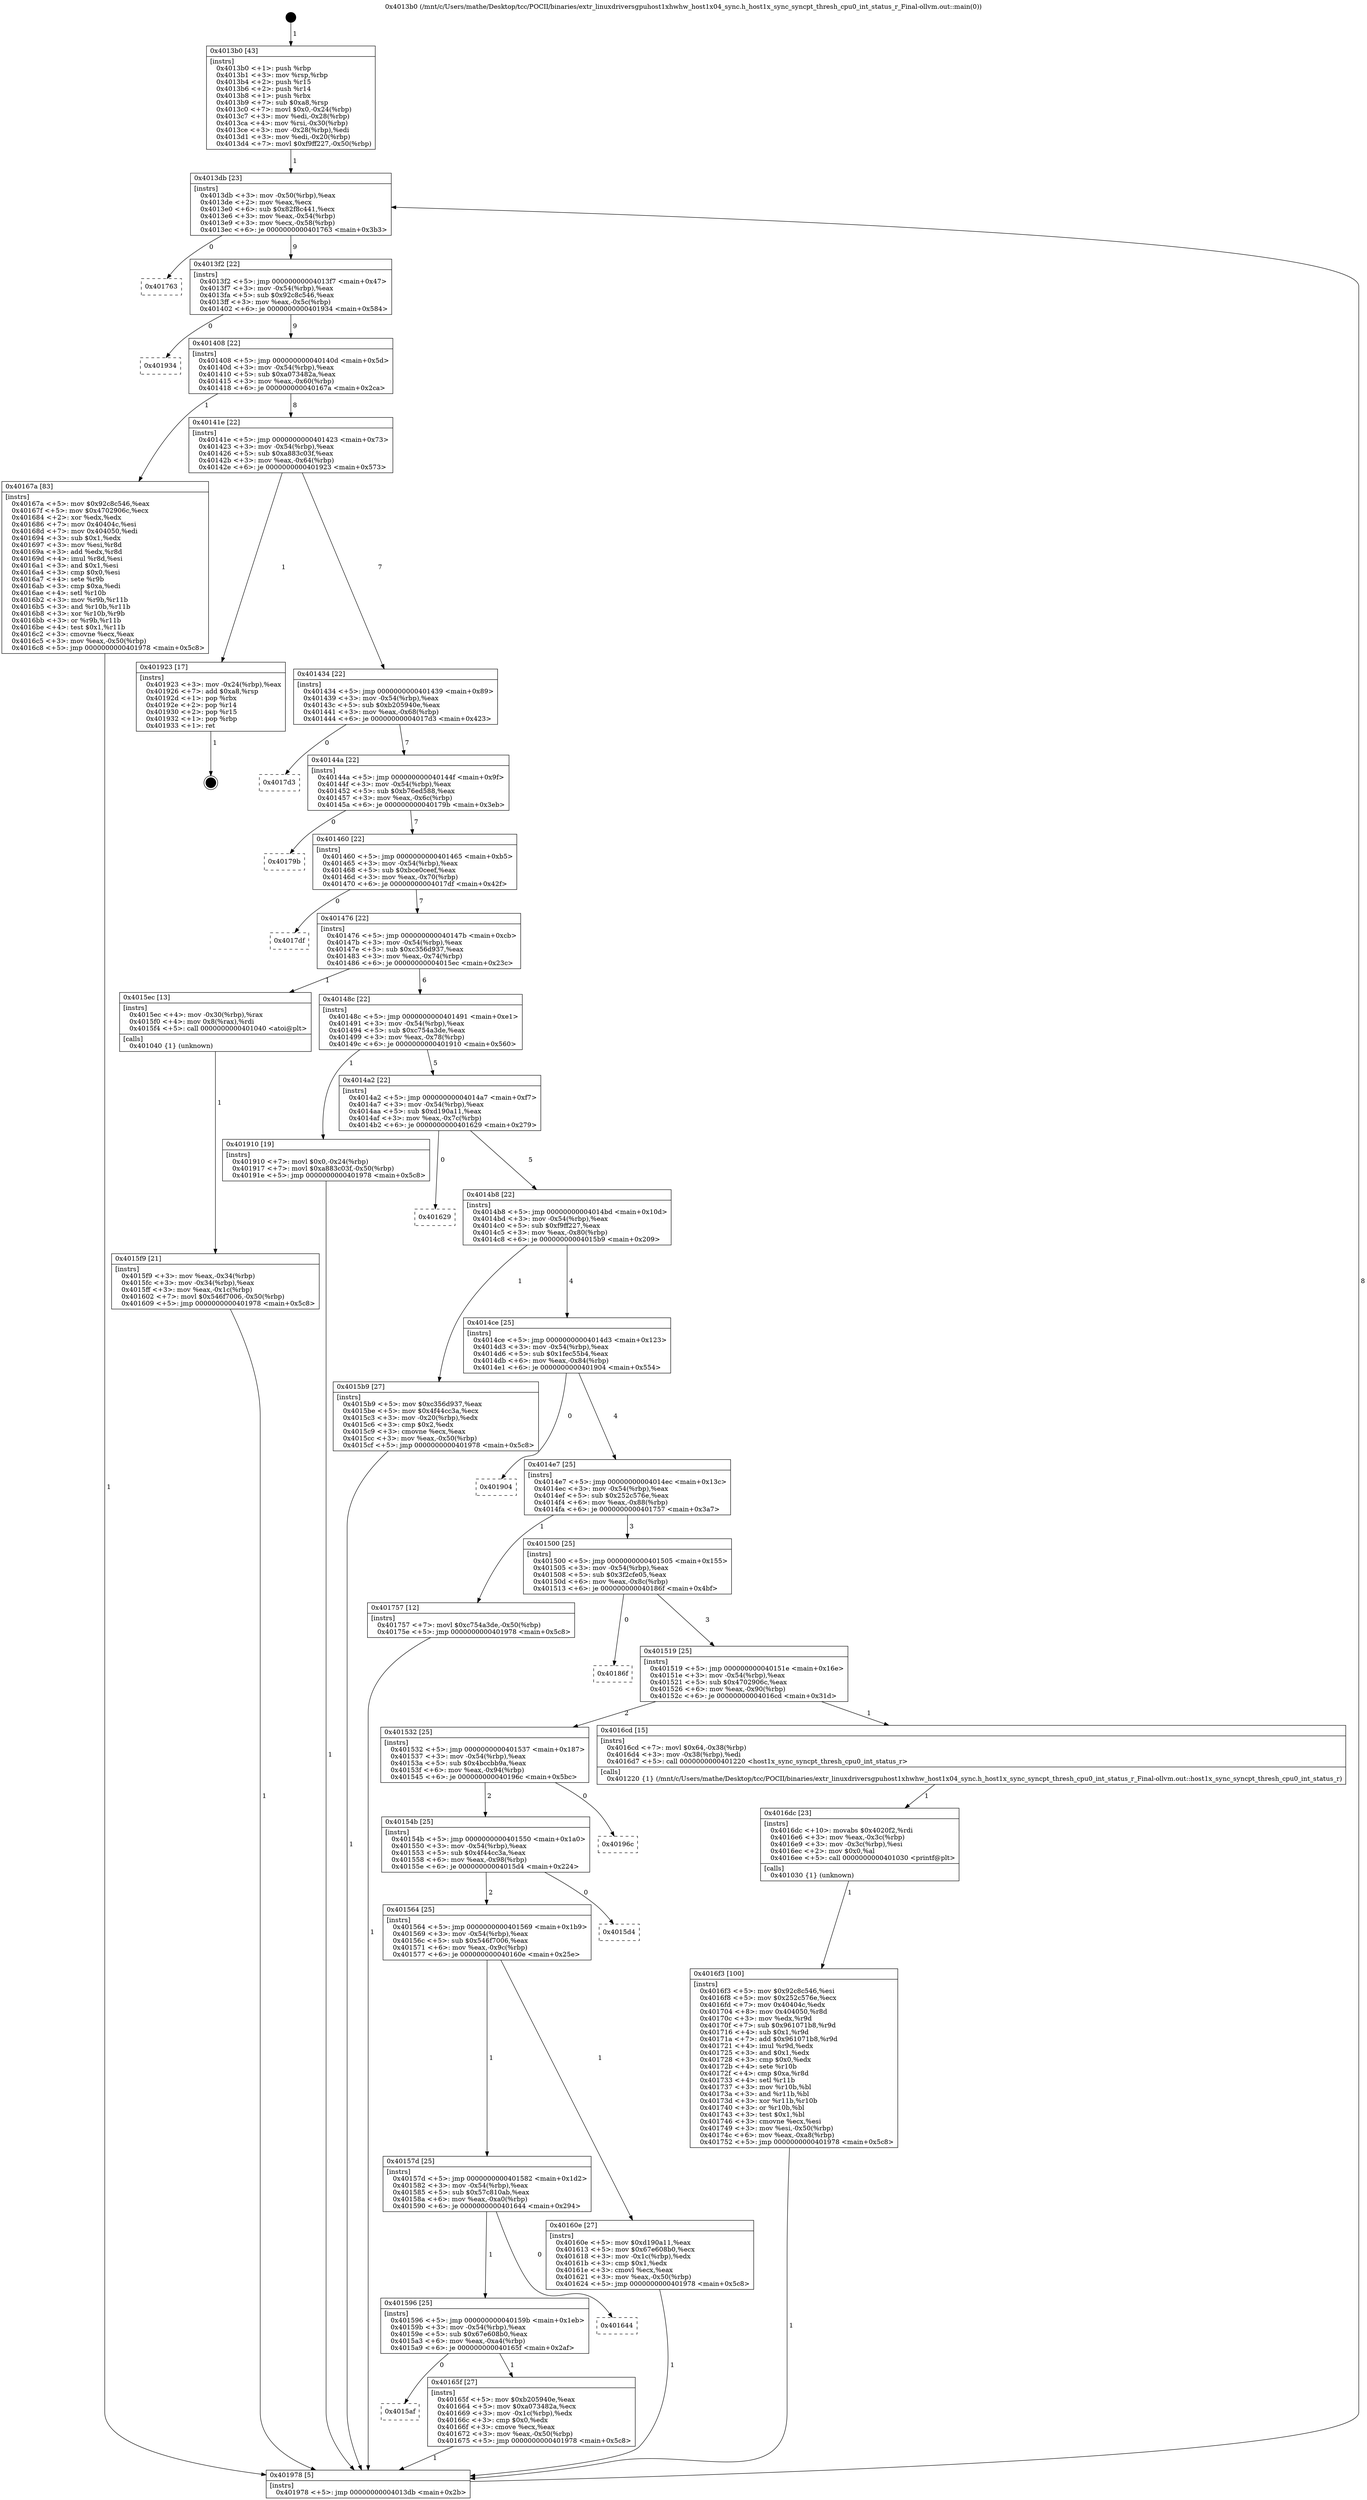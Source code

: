digraph "0x4013b0" {
  label = "0x4013b0 (/mnt/c/Users/mathe/Desktop/tcc/POCII/binaries/extr_linuxdriversgpuhost1xhwhw_host1x04_sync.h_host1x_sync_syncpt_thresh_cpu0_int_status_r_Final-ollvm.out::main(0))"
  labelloc = "t"
  node[shape=record]

  Entry [label="",width=0.3,height=0.3,shape=circle,fillcolor=black,style=filled]
  "0x4013db" [label="{
     0x4013db [23]\l
     | [instrs]\l
     &nbsp;&nbsp;0x4013db \<+3\>: mov -0x50(%rbp),%eax\l
     &nbsp;&nbsp;0x4013de \<+2\>: mov %eax,%ecx\l
     &nbsp;&nbsp;0x4013e0 \<+6\>: sub $0x82f8c441,%ecx\l
     &nbsp;&nbsp;0x4013e6 \<+3\>: mov %eax,-0x54(%rbp)\l
     &nbsp;&nbsp;0x4013e9 \<+3\>: mov %ecx,-0x58(%rbp)\l
     &nbsp;&nbsp;0x4013ec \<+6\>: je 0000000000401763 \<main+0x3b3\>\l
  }"]
  "0x401763" [label="{
     0x401763\l
  }", style=dashed]
  "0x4013f2" [label="{
     0x4013f2 [22]\l
     | [instrs]\l
     &nbsp;&nbsp;0x4013f2 \<+5\>: jmp 00000000004013f7 \<main+0x47\>\l
     &nbsp;&nbsp;0x4013f7 \<+3\>: mov -0x54(%rbp),%eax\l
     &nbsp;&nbsp;0x4013fa \<+5\>: sub $0x92c8c546,%eax\l
     &nbsp;&nbsp;0x4013ff \<+3\>: mov %eax,-0x5c(%rbp)\l
     &nbsp;&nbsp;0x401402 \<+6\>: je 0000000000401934 \<main+0x584\>\l
  }"]
  Exit [label="",width=0.3,height=0.3,shape=circle,fillcolor=black,style=filled,peripheries=2]
  "0x401934" [label="{
     0x401934\l
  }", style=dashed]
  "0x401408" [label="{
     0x401408 [22]\l
     | [instrs]\l
     &nbsp;&nbsp;0x401408 \<+5\>: jmp 000000000040140d \<main+0x5d\>\l
     &nbsp;&nbsp;0x40140d \<+3\>: mov -0x54(%rbp),%eax\l
     &nbsp;&nbsp;0x401410 \<+5\>: sub $0xa073482a,%eax\l
     &nbsp;&nbsp;0x401415 \<+3\>: mov %eax,-0x60(%rbp)\l
     &nbsp;&nbsp;0x401418 \<+6\>: je 000000000040167a \<main+0x2ca\>\l
  }"]
  "0x4016f3" [label="{
     0x4016f3 [100]\l
     | [instrs]\l
     &nbsp;&nbsp;0x4016f3 \<+5\>: mov $0x92c8c546,%esi\l
     &nbsp;&nbsp;0x4016f8 \<+5\>: mov $0x252c576e,%ecx\l
     &nbsp;&nbsp;0x4016fd \<+7\>: mov 0x40404c,%edx\l
     &nbsp;&nbsp;0x401704 \<+8\>: mov 0x404050,%r8d\l
     &nbsp;&nbsp;0x40170c \<+3\>: mov %edx,%r9d\l
     &nbsp;&nbsp;0x40170f \<+7\>: sub $0x961071b8,%r9d\l
     &nbsp;&nbsp;0x401716 \<+4\>: sub $0x1,%r9d\l
     &nbsp;&nbsp;0x40171a \<+7\>: add $0x961071b8,%r9d\l
     &nbsp;&nbsp;0x401721 \<+4\>: imul %r9d,%edx\l
     &nbsp;&nbsp;0x401725 \<+3\>: and $0x1,%edx\l
     &nbsp;&nbsp;0x401728 \<+3\>: cmp $0x0,%edx\l
     &nbsp;&nbsp;0x40172b \<+4\>: sete %r10b\l
     &nbsp;&nbsp;0x40172f \<+4\>: cmp $0xa,%r8d\l
     &nbsp;&nbsp;0x401733 \<+4\>: setl %r11b\l
     &nbsp;&nbsp;0x401737 \<+3\>: mov %r10b,%bl\l
     &nbsp;&nbsp;0x40173a \<+3\>: and %r11b,%bl\l
     &nbsp;&nbsp;0x40173d \<+3\>: xor %r11b,%r10b\l
     &nbsp;&nbsp;0x401740 \<+3\>: or %r10b,%bl\l
     &nbsp;&nbsp;0x401743 \<+3\>: test $0x1,%bl\l
     &nbsp;&nbsp;0x401746 \<+3\>: cmovne %ecx,%esi\l
     &nbsp;&nbsp;0x401749 \<+3\>: mov %esi,-0x50(%rbp)\l
     &nbsp;&nbsp;0x40174c \<+6\>: mov %eax,-0xa8(%rbp)\l
     &nbsp;&nbsp;0x401752 \<+5\>: jmp 0000000000401978 \<main+0x5c8\>\l
  }"]
  "0x40167a" [label="{
     0x40167a [83]\l
     | [instrs]\l
     &nbsp;&nbsp;0x40167a \<+5\>: mov $0x92c8c546,%eax\l
     &nbsp;&nbsp;0x40167f \<+5\>: mov $0x4702906c,%ecx\l
     &nbsp;&nbsp;0x401684 \<+2\>: xor %edx,%edx\l
     &nbsp;&nbsp;0x401686 \<+7\>: mov 0x40404c,%esi\l
     &nbsp;&nbsp;0x40168d \<+7\>: mov 0x404050,%edi\l
     &nbsp;&nbsp;0x401694 \<+3\>: sub $0x1,%edx\l
     &nbsp;&nbsp;0x401697 \<+3\>: mov %esi,%r8d\l
     &nbsp;&nbsp;0x40169a \<+3\>: add %edx,%r8d\l
     &nbsp;&nbsp;0x40169d \<+4\>: imul %r8d,%esi\l
     &nbsp;&nbsp;0x4016a1 \<+3\>: and $0x1,%esi\l
     &nbsp;&nbsp;0x4016a4 \<+3\>: cmp $0x0,%esi\l
     &nbsp;&nbsp;0x4016a7 \<+4\>: sete %r9b\l
     &nbsp;&nbsp;0x4016ab \<+3\>: cmp $0xa,%edi\l
     &nbsp;&nbsp;0x4016ae \<+4\>: setl %r10b\l
     &nbsp;&nbsp;0x4016b2 \<+3\>: mov %r9b,%r11b\l
     &nbsp;&nbsp;0x4016b5 \<+3\>: and %r10b,%r11b\l
     &nbsp;&nbsp;0x4016b8 \<+3\>: xor %r10b,%r9b\l
     &nbsp;&nbsp;0x4016bb \<+3\>: or %r9b,%r11b\l
     &nbsp;&nbsp;0x4016be \<+4\>: test $0x1,%r11b\l
     &nbsp;&nbsp;0x4016c2 \<+3\>: cmovne %ecx,%eax\l
     &nbsp;&nbsp;0x4016c5 \<+3\>: mov %eax,-0x50(%rbp)\l
     &nbsp;&nbsp;0x4016c8 \<+5\>: jmp 0000000000401978 \<main+0x5c8\>\l
  }"]
  "0x40141e" [label="{
     0x40141e [22]\l
     | [instrs]\l
     &nbsp;&nbsp;0x40141e \<+5\>: jmp 0000000000401423 \<main+0x73\>\l
     &nbsp;&nbsp;0x401423 \<+3\>: mov -0x54(%rbp),%eax\l
     &nbsp;&nbsp;0x401426 \<+5\>: sub $0xa883c03f,%eax\l
     &nbsp;&nbsp;0x40142b \<+3\>: mov %eax,-0x64(%rbp)\l
     &nbsp;&nbsp;0x40142e \<+6\>: je 0000000000401923 \<main+0x573\>\l
  }"]
  "0x4016dc" [label="{
     0x4016dc [23]\l
     | [instrs]\l
     &nbsp;&nbsp;0x4016dc \<+10\>: movabs $0x4020f2,%rdi\l
     &nbsp;&nbsp;0x4016e6 \<+3\>: mov %eax,-0x3c(%rbp)\l
     &nbsp;&nbsp;0x4016e9 \<+3\>: mov -0x3c(%rbp),%esi\l
     &nbsp;&nbsp;0x4016ec \<+2\>: mov $0x0,%al\l
     &nbsp;&nbsp;0x4016ee \<+5\>: call 0000000000401030 \<printf@plt\>\l
     | [calls]\l
     &nbsp;&nbsp;0x401030 \{1\} (unknown)\l
  }"]
  "0x401923" [label="{
     0x401923 [17]\l
     | [instrs]\l
     &nbsp;&nbsp;0x401923 \<+3\>: mov -0x24(%rbp),%eax\l
     &nbsp;&nbsp;0x401926 \<+7\>: add $0xa8,%rsp\l
     &nbsp;&nbsp;0x40192d \<+1\>: pop %rbx\l
     &nbsp;&nbsp;0x40192e \<+2\>: pop %r14\l
     &nbsp;&nbsp;0x401930 \<+2\>: pop %r15\l
     &nbsp;&nbsp;0x401932 \<+1\>: pop %rbp\l
     &nbsp;&nbsp;0x401933 \<+1\>: ret\l
  }"]
  "0x401434" [label="{
     0x401434 [22]\l
     | [instrs]\l
     &nbsp;&nbsp;0x401434 \<+5\>: jmp 0000000000401439 \<main+0x89\>\l
     &nbsp;&nbsp;0x401439 \<+3\>: mov -0x54(%rbp),%eax\l
     &nbsp;&nbsp;0x40143c \<+5\>: sub $0xb205940e,%eax\l
     &nbsp;&nbsp;0x401441 \<+3\>: mov %eax,-0x68(%rbp)\l
     &nbsp;&nbsp;0x401444 \<+6\>: je 00000000004017d3 \<main+0x423\>\l
  }"]
  "0x4015af" [label="{
     0x4015af\l
  }", style=dashed]
  "0x4017d3" [label="{
     0x4017d3\l
  }", style=dashed]
  "0x40144a" [label="{
     0x40144a [22]\l
     | [instrs]\l
     &nbsp;&nbsp;0x40144a \<+5\>: jmp 000000000040144f \<main+0x9f\>\l
     &nbsp;&nbsp;0x40144f \<+3\>: mov -0x54(%rbp),%eax\l
     &nbsp;&nbsp;0x401452 \<+5\>: sub $0xb76ed588,%eax\l
     &nbsp;&nbsp;0x401457 \<+3\>: mov %eax,-0x6c(%rbp)\l
     &nbsp;&nbsp;0x40145a \<+6\>: je 000000000040179b \<main+0x3eb\>\l
  }"]
  "0x40165f" [label="{
     0x40165f [27]\l
     | [instrs]\l
     &nbsp;&nbsp;0x40165f \<+5\>: mov $0xb205940e,%eax\l
     &nbsp;&nbsp;0x401664 \<+5\>: mov $0xa073482a,%ecx\l
     &nbsp;&nbsp;0x401669 \<+3\>: mov -0x1c(%rbp),%edx\l
     &nbsp;&nbsp;0x40166c \<+3\>: cmp $0x0,%edx\l
     &nbsp;&nbsp;0x40166f \<+3\>: cmove %ecx,%eax\l
     &nbsp;&nbsp;0x401672 \<+3\>: mov %eax,-0x50(%rbp)\l
     &nbsp;&nbsp;0x401675 \<+5\>: jmp 0000000000401978 \<main+0x5c8\>\l
  }"]
  "0x40179b" [label="{
     0x40179b\l
  }", style=dashed]
  "0x401460" [label="{
     0x401460 [22]\l
     | [instrs]\l
     &nbsp;&nbsp;0x401460 \<+5\>: jmp 0000000000401465 \<main+0xb5\>\l
     &nbsp;&nbsp;0x401465 \<+3\>: mov -0x54(%rbp),%eax\l
     &nbsp;&nbsp;0x401468 \<+5\>: sub $0xbce0ceef,%eax\l
     &nbsp;&nbsp;0x40146d \<+3\>: mov %eax,-0x70(%rbp)\l
     &nbsp;&nbsp;0x401470 \<+6\>: je 00000000004017df \<main+0x42f\>\l
  }"]
  "0x401596" [label="{
     0x401596 [25]\l
     | [instrs]\l
     &nbsp;&nbsp;0x401596 \<+5\>: jmp 000000000040159b \<main+0x1eb\>\l
     &nbsp;&nbsp;0x40159b \<+3\>: mov -0x54(%rbp),%eax\l
     &nbsp;&nbsp;0x40159e \<+5\>: sub $0x67e608b0,%eax\l
     &nbsp;&nbsp;0x4015a3 \<+6\>: mov %eax,-0xa4(%rbp)\l
     &nbsp;&nbsp;0x4015a9 \<+6\>: je 000000000040165f \<main+0x2af\>\l
  }"]
  "0x4017df" [label="{
     0x4017df\l
  }", style=dashed]
  "0x401476" [label="{
     0x401476 [22]\l
     | [instrs]\l
     &nbsp;&nbsp;0x401476 \<+5\>: jmp 000000000040147b \<main+0xcb\>\l
     &nbsp;&nbsp;0x40147b \<+3\>: mov -0x54(%rbp),%eax\l
     &nbsp;&nbsp;0x40147e \<+5\>: sub $0xc356d937,%eax\l
     &nbsp;&nbsp;0x401483 \<+3\>: mov %eax,-0x74(%rbp)\l
     &nbsp;&nbsp;0x401486 \<+6\>: je 00000000004015ec \<main+0x23c\>\l
  }"]
  "0x401644" [label="{
     0x401644\l
  }", style=dashed]
  "0x4015ec" [label="{
     0x4015ec [13]\l
     | [instrs]\l
     &nbsp;&nbsp;0x4015ec \<+4\>: mov -0x30(%rbp),%rax\l
     &nbsp;&nbsp;0x4015f0 \<+4\>: mov 0x8(%rax),%rdi\l
     &nbsp;&nbsp;0x4015f4 \<+5\>: call 0000000000401040 \<atoi@plt\>\l
     | [calls]\l
     &nbsp;&nbsp;0x401040 \{1\} (unknown)\l
  }"]
  "0x40148c" [label="{
     0x40148c [22]\l
     | [instrs]\l
     &nbsp;&nbsp;0x40148c \<+5\>: jmp 0000000000401491 \<main+0xe1\>\l
     &nbsp;&nbsp;0x401491 \<+3\>: mov -0x54(%rbp),%eax\l
     &nbsp;&nbsp;0x401494 \<+5\>: sub $0xc754a3de,%eax\l
     &nbsp;&nbsp;0x401499 \<+3\>: mov %eax,-0x78(%rbp)\l
     &nbsp;&nbsp;0x40149c \<+6\>: je 0000000000401910 \<main+0x560\>\l
  }"]
  "0x40157d" [label="{
     0x40157d [25]\l
     | [instrs]\l
     &nbsp;&nbsp;0x40157d \<+5\>: jmp 0000000000401582 \<main+0x1d2\>\l
     &nbsp;&nbsp;0x401582 \<+3\>: mov -0x54(%rbp),%eax\l
     &nbsp;&nbsp;0x401585 \<+5\>: sub $0x57c810ab,%eax\l
     &nbsp;&nbsp;0x40158a \<+6\>: mov %eax,-0xa0(%rbp)\l
     &nbsp;&nbsp;0x401590 \<+6\>: je 0000000000401644 \<main+0x294\>\l
  }"]
  "0x401910" [label="{
     0x401910 [19]\l
     | [instrs]\l
     &nbsp;&nbsp;0x401910 \<+7\>: movl $0x0,-0x24(%rbp)\l
     &nbsp;&nbsp;0x401917 \<+7\>: movl $0xa883c03f,-0x50(%rbp)\l
     &nbsp;&nbsp;0x40191e \<+5\>: jmp 0000000000401978 \<main+0x5c8\>\l
  }"]
  "0x4014a2" [label="{
     0x4014a2 [22]\l
     | [instrs]\l
     &nbsp;&nbsp;0x4014a2 \<+5\>: jmp 00000000004014a7 \<main+0xf7\>\l
     &nbsp;&nbsp;0x4014a7 \<+3\>: mov -0x54(%rbp),%eax\l
     &nbsp;&nbsp;0x4014aa \<+5\>: sub $0xd190a11,%eax\l
     &nbsp;&nbsp;0x4014af \<+3\>: mov %eax,-0x7c(%rbp)\l
     &nbsp;&nbsp;0x4014b2 \<+6\>: je 0000000000401629 \<main+0x279\>\l
  }"]
  "0x40160e" [label="{
     0x40160e [27]\l
     | [instrs]\l
     &nbsp;&nbsp;0x40160e \<+5\>: mov $0xd190a11,%eax\l
     &nbsp;&nbsp;0x401613 \<+5\>: mov $0x67e608b0,%ecx\l
     &nbsp;&nbsp;0x401618 \<+3\>: mov -0x1c(%rbp),%edx\l
     &nbsp;&nbsp;0x40161b \<+3\>: cmp $0x1,%edx\l
     &nbsp;&nbsp;0x40161e \<+3\>: cmovl %ecx,%eax\l
     &nbsp;&nbsp;0x401621 \<+3\>: mov %eax,-0x50(%rbp)\l
     &nbsp;&nbsp;0x401624 \<+5\>: jmp 0000000000401978 \<main+0x5c8\>\l
  }"]
  "0x401629" [label="{
     0x401629\l
  }", style=dashed]
  "0x4014b8" [label="{
     0x4014b8 [22]\l
     | [instrs]\l
     &nbsp;&nbsp;0x4014b8 \<+5\>: jmp 00000000004014bd \<main+0x10d\>\l
     &nbsp;&nbsp;0x4014bd \<+3\>: mov -0x54(%rbp),%eax\l
     &nbsp;&nbsp;0x4014c0 \<+5\>: sub $0xf9ff227,%eax\l
     &nbsp;&nbsp;0x4014c5 \<+3\>: mov %eax,-0x80(%rbp)\l
     &nbsp;&nbsp;0x4014c8 \<+6\>: je 00000000004015b9 \<main+0x209\>\l
  }"]
  "0x401564" [label="{
     0x401564 [25]\l
     | [instrs]\l
     &nbsp;&nbsp;0x401564 \<+5\>: jmp 0000000000401569 \<main+0x1b9\>\l
     &nbsp;&nbsp;0x401569 \<+3\>: mov -0x54(%rbp),%eax\l
     &nbsp;&nbsp;0x40156c \<+5\>: sub $0x546f7006,%eax\l
     &nbsp;&nbsp;0x401571 \<+6\>: mov %eax,-0x9c(%rbp)\l
     &nbsp;&nbsp;0x401577 \<+6\>: je 000000000040160e \<main+0x25e\>\l
  }"]
  "0x4015b9" [label="{
     0x4015b9 [27]\l
     | [instrs]\l
     &nbsp;&nbsp;0x4015b9 \<+5\>: mov $0xc356d937,%eax\l
     &nbsp;&nbsp;0x4015be \<+5\>: mov $0x4f44cc3a,%ecx\l
     &nbsp;&nbsp;0x4015c3 \<+3\>: mov -0x20(%rbp),%edx\l
     &nbsp;&nbsp;0x4015c6 \<+3\>: cmp $0x2,%edx\l
     &nbsp;&nbsp;0x4015c9 \<+3\>: cmovne %ecx,%eax\l
     &nbsp;&nbsp;0x4015cc \<+3\>: mov %eax,-0x50(%rbp)\l
     &nbsp;&nbsp;0x4015cf \<+5\>: jmp 0000000000401978 \<main+0x5c8\>\l
  }"]
  "0x4014ce" [label="{
     0x4014ce [25]\l
     | [instrs]\l
     &nbsp;&nbsp;0x4014ce \<+5\>: jmp 00000000004014d3 \<main+0x123\>\l
     &nbsp;&nbsp;0x4014d3 \<+3\>: mov -0x54(%rbp),%eax\l
     &nbsp;&nbsp;0x4014d6 \<+5\>: sub $0x1fec55b4,%eax\l
     &nbsp;&nbsp;0x4014db \<+6\>: mov %eax,-0x84(%rbp)\l
     &nbsp;&nbsp;0x4014e1 \<+6\>: je 0000000000401904 \<main+0x554\>\l
  }"]
  "0x401978" [label="{
     0x401978 [5]\l
     | [instrs]\l
     &nbsp;&nbsp;0x401978 \<+5\>: jmp 00000000004013db \<main+0x2b\>\l
  }"]
  "0x4013b0" [label="{
     0x4013b0 [43]\l
     | [instrs]\l
     &nbsp;&nbsp;0x4013b0 \<+1\>: push %rbp\l
     &nbsp;&nbsp;0x4013b1 \<+3\>: mov %rsp,%rbp\l
     &nbsp;&nbsp;0x4013b4 \<+2\>: push %r15\l
     &nbsp;&nbsp;0x4013b6 \<+2\>: push %r14\l
     &nbsp;&nbsp;0x4013b8 \<+1\>: push %rbx\l
     &nbsp;&nbsp;0x4013b9 \<+7\>: sub $0xa8,%rsp\l
     &nbsp;&nbsp;0x4013c0 \<+7\>: movl $0x0,-0x24(%rbp)\l
     &nbsp;&nbsp;0x4013c7 \<+3\>: mov %edi,-0x28(%rbp)\l
     &nbsp;&nbsp;0x4013ca \<+4\>: mov %rsi,-0x30(%rbp)\l
     &nbsp;&nbsp;0x4013ce \<+3\>: mov -0x28(%rbp),%edi\l
     &nbsp;&nbsp;0x4013d1 \<+3\>: mov %edi,-0x20(%rbp)\l
     &nbsp;&nbsp;0x4013d4 \<+7\>: movl $0xf9ff227,-0x50(%rbp)\l
  }"]
  "0x4015f9" [label="{
     0x4015f9 [21]\l
     | [instrs]\l
     &nbsp;&nbsp;0x4015f9 \<+3\>: mov %eax,-0x34(%rbp)\l
     &nbsp;&nbsp;0x4015fc \<+3\>: mov -0x34(%rbp),%eax\l
     &nbsp;&nbsp;0x4015ff \<+3\>: mov %eax,-0x1c(%rbp)\l
     &nbsp;&nbsp;0x401602 \<+7\>: movl $0x546f7006,-0x50(%rbp)\l
     &nbsp;&nbsp;0x401609 \<+5\>: jmp 0000000000401978 \<main+0x5c8\>\l
  }"]
  "0x4015d4" [label="{
     0x4015d4\l
  }", style=dashed]
  "0x401904" [label="{
     0x401904\l
  }", style=dashed]
  "0x4014e7" [label="{
     0x4014e7 [25]\l
     | [instrs]\l
     &nbsp;&nbsp;0x4014e7 \<+5\>: jmp 00000000004014ec \<main+0x13c\>\l
     &nbsp;&nbsp;0x4014ec \<+3\>: mov -0x54(%rbp),%eax\l
     &nbsp;&nbsp;0x4014ef \<+5\>: sub $0x252c576e,%eax\l
     &nbsp;&nbsp;0x4014f4 \<+6\>: mov %eax,-0x88(%rbp)\l
     &nbsp;&nbsp;0x4014fa \<+6\>: je 0000000000401757 \<main+0x3a7\>\l
  }"]
  "0x40154b" [label="{
     0x40154b [25]\l
     | [instrs]\l
     &nbsp;&nbsp;0x40154b \<+5\>: jmp 0000000000401550 \<main+0x1a0\>\l
     &nbsp;&nbsp;0x401550 \<+3\>: mov -0x54(%rbp),%eax\l
     &nbsp;&nbsp;0x401553 \<+5\>: sub $0x4f44cc3a,%eax\l
     &nbsp;&nbsp;0x401558 \<+6\>: mov %eax,-0x98(%rbp)\l
     &nbsp;&nbsp;0x40155e \<+6\>: je 00000000004015d4 \<main+0x224\>\l
  }"]
  "0x401757" [label="{
     0x401757 [12]\l
     | [instrs]\l
     &nbsp;&nbsp;0x401757 \<+7\>: movl $0xc754a3de,-0x50(%rbp)\l
     &nbsp;&nbsp;0x40175e \<+5\>: jmp 0000000000401978 \<main+0x5c8\>\l
  }"]
  "0x401500" [label="{
     0x401500 [25]\l
     | [instrs]\l
     &nbsp;&nbsp;0x401500 \<+5\>: jmp 0000000000401505 \<main+0x155\>\l
     &nbsp;&nbsp;0x401505 \<+3\>: mov -0x54(%rbp),%eax\l
     &nbsp;&nbsp;0x401508 \<+5\>: sub $0x3f2cfe05,%eax\l
     &nbsp;&nbsp;0x40150d \<+6\>: mov %eax,-0x8c(%rbp)\l
     &nbsp;&nbsp;0x401513 \<+6\>: je 000000000040186f \<main+0x4bf\>\l
  }"]
  "0x40196c" [label="{
     0x40196c\l
  }", style=dashed]
  "0x40186f" [label="{
     0x40186f\l
  }", style=dashed]
  "0x401519" [label="{
     0x401519 [25]\l
     | [instrs]\l
     &nbsp;&nbsp;0x401519 \<+5\>: jmp 000000000040151e \<main+0x16e\>\l
     &nbsp;&nbsp;0x40151e \<+3\>: mov -0x54(%rbp),%eax\l
     &nbsp;&nbsp;0x401521 \<+5\>: sub $0x4702906c,%eax\l
     &nbsp;&nbsp;0x401526 \<+6\>: mov %eax,-0x90(%rbp)\l
     &nbsp;&nbsp;0x40152c \<+6\>: je 00000000004016cd \<main+0x31d\>\l
  }"]
  "0x401532" [label="{
     0x401532 [25]\l
     | [instrs]\l
     &nbsp;&nbsp;0x401532 \<+5\>: jmp 0000000000401537 \<main+0x187\>\l
     &nbsp;&nbsp;0x401537 \<+3\>: mov -0x54(%rbp),%eax\l
     &nbsp;&nbsp;0x40153a \<+5\>: sub $0x4bccbb9a,%eax\l
     &nbsp;&nbsp;0x40153f \<+6\>: mov %eax,-0x94(%rbp)\l
     &nbsp;&nbsp;0x401545 \<+6\>: je 000000000040196c \<main+0x5bc\>\l
  }"]
  "0x4016cd" [label="{
     0x4016cd [15]\l
     | [instrs]\l
     &nbsp;&nbsp;0x4016cd \<+7\>: movl $0x64,-0x38(%rbp)\l
     &nbsp;&nbsp;0x4016d4 \<+3\>: mov -0x38(%rbp),%edi\l
     &nbsp;&nbsp;0x4016d7 \<+5\>: call 0000000000401220 \<host1x_sync_syncpt_thresh_cpu0_int_status_r\>\l
     | [calls]\l
     &nbsp;&nbsp;0x401220 \{1\} (/mnt/c/Users/mathe/Desktop/tcc/POCII/binaries/extr_linuxdriversgpuhost1xhwhw_host1x04_sync.h_host1x_sync_syncpt_thresh_cpu0_int_status_r_Final-ollvm.out::host1x_sync_syncpt_thresh_cpu0_int_status_r)\l
  }"]
  Entry -> "0x4013b0" [label=" 1"]
  "0x4013db" -> "0x401763" [label=" 0"]
  "0x4013db" -> "0x4013f2" [label=" 9"]
  "0x401923" -> Exit [label=" 1"]
  "0x4013f2" -> "0x401934" [label=" 0"]
  "0x4013f2" -> "0x401408" [label=" 9"]
  "0x401910" -> "0x401978" [label=" 1"]
  "0x401408" -> "0x40167a" [label=" 1"]
  "0x401408" -> "0x40141e" [label=" 8"]
  "0x401757" -> "0x401978" [label=" 1"]
  "0x40141e" -> "0x401923" [label=" 1"]
  "0x40141e" -> "0x401434" [label=" 7"]
  "0x4016f3" -> "0x401978" [label=" 1"]
  "0x401434" -> "0x4017d3" [label=" 0"]
  "0x401434" -> "0x40144a" [label=" 7"]
  "0x4016dc" -> "0x4016f3" [label=" 1"]
  "0x40144a" -> "0x40179b" [label=" 0"]
  "0x40144a" -> "0x401460" [label=" 7"]
  "0x4016cd" -> "0x4016dc" [label=" 1"]
  "0x401460" -> "0x4017df" [label=" 0"]
  "0x401460" -> "0x401476" [label=" 7"]
  "0x40165f" -> "0x401978" [label=" 1"]
  "0x401476" -> "0x4015ec" [label=" 1"]
  "0x401476" -> "0x40148c" [label=" 6"]
  "0x401596" -> "0x4015af" [label=" 0"]
  "0x40148c" -> "0x401910" [label=" 1"]
  "0x40148c" -> "0x4014a2" [label=" 5"]
  "0x40167a" -> "0x401978" [label=" 1"]
  "0x4014a2" -> "0x401629" [label=" 0"]
  "0x4014a2" -> "0x4014b8" [label=" 5"]
  "0x40157d" -> "0x401596" [label=" 1"]
  "0x4014b8" -> "0x4015b9" [label=" 1"]
  "0x4014b8" -> "0x4014ce" [label=" 4"]
  "0x4015b9" -> "0x401978" [label=" 1"]
  "0x4013b0" -> "0x4013db" [label=" 1"]
  "0x401978" -> "0x4013db" [label=" 8"]
  "0x4015ec" -> "0x4015f9" [label=" 1"]
  "0x4015f9" -> "0x401978" [label=" 1"]
  "0x401596" -> "0x40165f" [label=" 1"]
  "0x4014ce" -> "0x401904" [label=" 0"]
  "0x4014ce" -> "0x4014e7" [label=" 4"]
  "0x40160e" -> "0x401978" [label=" 1"]
  "0x4014e7" -> "0x401757" [label=" 1"]
  "0x4014e7" -> "0x401500" [label=" 3"]
  "0x401564" -> "0x40160e" [label=" 1"]
  "0x401500" -> "0x40186f" [label=" 0"]
  "0x401500" -> "0x401519" [label=" 3"]
  "0x40157d" -> "0x401644" [label=" 0"]
  "0x401519" -> "0x4016cd" [label=" 1"]
  "0x401519" -> "0x401532" [label=" 2"]
  "0x40154b" -> "0x401564" [label=" 2"]
  "0x401532" -> "0x40196c" [label=" 0"]
  "0x401532" -> "0x40154b" [label=" 2"]
  "0x401564" -> "0x40157d" [label=" 1"]
  "0x40154b" -> "0x4015d4" [label=" 0"]
}
